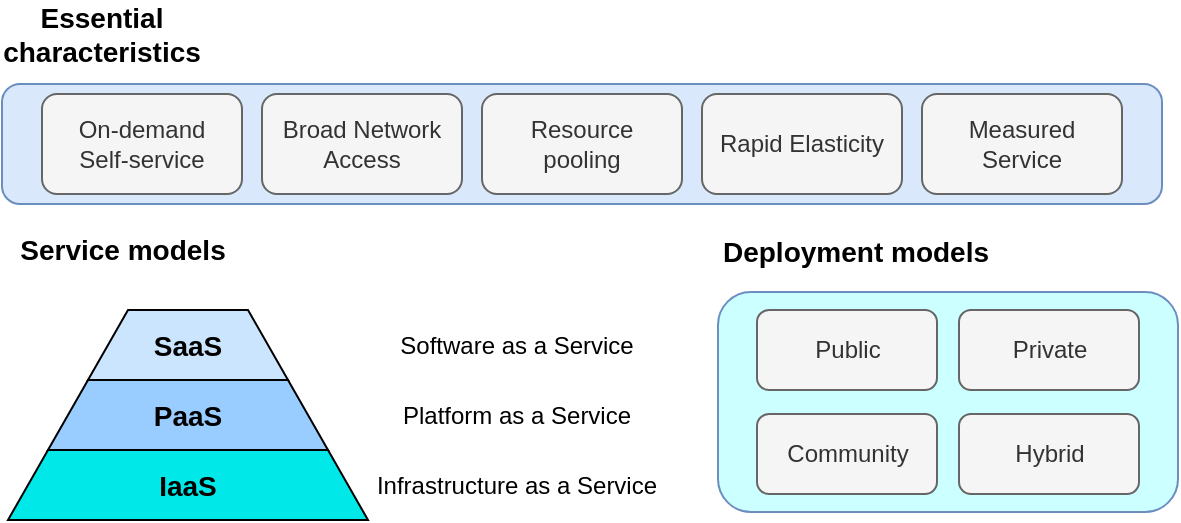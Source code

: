 <mxfile version="14.9.6" type="device"><diagram id="86a4lGv4-PRIBBiUTCOy" name="Page-1"><mxGraphModel dx="905" dy="805" grid="1" gridSize="10" guides="1" tooltips="1" connect="1" arrows="1" fold="1" page="1" pageScale="1" pageWidth="850" pageHeight="1100" math="0" shadow="0"><root><mxCell id="0"/><mxCell id="1" parent="0"/><mxCell id="7w0YfCD2nEYXLy5oAlxq-32" value="" style="rounded=1;whiteSpace=wrap;html=1;fontSize=12;strokeColor=#6c8ebf;fillColor=#CCFFFF;" vertex="1" parent="1"><mxGeometry x="485" y="171" width="230" height="110" as="geometry"/></mxCell><mxCell id="7w0YfCD2nEYXLy5oAlxq-24" value="" style="rounded=1;whiteSpace=wrap;html=1;fontSize=12;fillColor=#dae8fc;strokeColor=#6c8ebf;" vertex="1" parent="1"><mxGeometry x="127" y="67" width="580" height="60" as="geometry"/></mxCell><mxCell id="7w0YfCD2nEYXLy5oAlxq-1" value="Essential&lt;br style=&quot;font-size: 14px;&quot;&gt;characteristics" style="text;html=1;strokeColor=none;fillColor=none;align=center;verticalAlign=middle;whiteSpace=wrap;rounded=0;fontStyle=1;fontSize=14;" vertex="1" parent="1"><mxGeometry x="142" y="32" width="70" height="20" as="geometry"/></mxCell><mxCell id="7w0YfCD2nEYXLy5oAlxq-3" value="Broad Network&lt;br style=&quot;font-size: 12px;&quot;&gt;Access" style="rounded=1;whiteSpace=wrap;html=1;fontSize=12;fillColor=#f5f5f5;strokeColor=#666666;fontColor=#333333;" vertex="1" parent="1"><mxGeometry x="257" y="72" width="100" height="50" as="geometry"/></mxCell><mxCell id="7w0YfCD2nEYXLy5oAlxq-4" value="On-demand&lt;br style=&quot;font-size: 12px;&quot;&gt;Self-service" style="rounded=1;whiteSpace=wrap;html=1;fontSize=12;fillColor=#f5f5f5;strokeColor=#666666;fontColor=#333333;" vertex="1" parent="1"><mxGeometry x="147" y="72" width="100" height="50" as="geometry"/></mxCell><mxCell id="7w0YfCD2nEYXLy5oAlxq-5" value="Resource&lt;br style=&quot;font-size: 12px;&quot;&gt;pooling" style="rounded=1;whiteSpace=wrap;html=1;fontSize=12;fillColor=#f5f5f5;strokeColor=#666666;fontColor=#333333;" vertex="1" parent="1"><mxGeometry x="367" y="72" width="100" height="50" as="geometry"/></mxCell><mxCell id="7w0YfCD2nEYXLy5oAlxq-6" value="Rapid Elasticity" style="rounded=1;whiteSpace=wrap;html=1;fontSize=12;fillColor=#f5f5f5;strokeColor=#666666;fontColor=#333333;" vertex="1" parent="1"><mxGeometry x="477" y="72" width="100" height="50" as="geometry"/></mxCell><mxCell id="7w0YfCD2nEYXLy5oAlxq-7" value="Measured&lt;br&gt;Service" style="rounded=1;whiteSpace=wrap;html=1;fontSize=12;fillColor=#f5f5f5;strokeColor=#666666;fontColor=#333333;" vertex="1" parent="1"><mxGeometry x="587" y="72" width="100" height="50" as="geometry"/></mxCell><mxCell id="7w0YfCD2nEYXLy5oAlxq-9" value="Service models" style="text;html=1;strokeColor=none;fillColor=none;align=center;verticalAlign=middle;whiteSpace=wrap;rounded=0;fontStyle=1;fontSize=14;" vertex="1" parent="1"><mxGeometry x="135" y="140" width="105" height="20" as="geometry"/></mxCell><mxCell id="7w0YfCD2nEYXLy5oAlxq-12" value="&lt;b&gt;IaaS&lt;/b&gt;" style="shape=trapezoid;perimeter=trapezoidPerimeter;whiteSpace=wrap;html=1;fixedSize=1;fontSize=14;size=20;fillColor=#00E8E8;" vertex="1" parent="1"><mxGeometry x="130" y="250" width="180" height="35" as="geometry"/></mxCell><mxCell id="7w0YfCD2nEYXLy5oAlxq-11" value="Infrastructure as a Service" style="text;html=1;align=center;verticalAlign=middle;resizable=0;points=[];autosize=1;strokeColor=none;fontSize=12;" vertex="1" parent="1"><mxGeometry x="304" y="257.5" width="160" height="20" as="geometry"/></mxCell><mxCell id="7w0YfCD2nEYXLy5oAlxq-18" value="&lt;b&gt;PaaS&lt;/b&gt;" style="shape=trapezoid;perimeter=trapezoidPerimeter;whiteSpace=wrap;html=1;fixedSize=1;fontSize=14;size=20;fillColor=#99CCFF;" vertex="1" parent="1"><mxGeometry x="150" y="215" width="140" height="35" as="geometry"/></mxCell><mxCell id="7w0YfCD2nEYXLy5oAlxq-19" value="&lt;b&gt;SaaS&lt;/b&gt;" style="shape=trapezoid;perimeter=trapezoidPerimeter;whiteSpace=wrap;html=1;fixedSize=1;fontSize=14;size=20;fillColor=#CCE5FF;" vertex="1" parent="1"><mxGeometry x="170" y="180" width="100" height="35" as="geometry"/></mxCell><mxCell id="7w0YfCD2nEYXLy5oAlxq-20" value="Platform as a Service" style="text;html=1;align=center;verticalAlign=middle;resizable=0;points=[];autosize=1;strokeColor=none;fontSize=12;" vertex="1" parent="1"><mxGeometry x="319" y="222.5" width="130" height="20" as="geometry"/></mxCell><mxCell id="7w0YfCD2nEYXLy5oAlxq-21" value="Software as a Service" style="text;html=1;align=center;verticalAlign=middle;resizable=0;points=[];autosize=1;strokeColor=none;fontSize=12;" vertex="1" parent="1"><mxGeometry x="319" y="187.5" width="130" height="20" as="geometry"/></mxCell><mxCell id="7w0YfCD2nEYXLy5oAlxq-23" value="Deployment models" style="text;html=1;strokeColor=none;fillColor=none;align=center;verticalAlign=middle;whiteSpace=wrap;rounded=0;fontStyle=1;fontSize=14;" vertex="1" parent="1"><mxGeometry x="474" y="141" width="160" height="20" as="geometry"/></mxCell><mxCell id="7w0YfCD2nEYXLy5oAlxq-26" value="Public" style="rounded=1;whiteSpace=wrap;html=1;fontSize=12;fillColor=#f5f5f5;strokeColor=#666666;fontColor=#333333;" vertex="1" parent="1"><mxGeometry x="504.5" y="180" width="90" height="40" as="geometry"/></mxCell><mxCell id="7w0YfCD2nEYXLy5oAlxq-29" value="Private" style="rounded=1;whiteSpace=wrap;html=1;fontSize=12;fillColor=#f5f5f5;strokeColor=#666666;fontColor=#333333;" vertex="1" parent="1"><mxGeometry x="605.5" y="180" width="90" height="40" as="geometry"/></mxCell><mxCell id="7w0YfCD2nEYXLy5oAlxq-30" value="Community" style="rounded=1;whiteSpace=wrap;html=1;fontSize=12;fillColor=#f5f5f5;strokeColor=#666666;fontColor=#333333;" vertex="1" parent="1"><mxGeometry x="504.5" y="232" width="90" height="40" as="geometry"/></mxCell><mxCell id="7w0YfCD2nEYXLy5oAlxq-31" value="Hybrid" style="rounded=1;whiteSpace=wrap;html=1;fontSize=12;fillColor=#f5f5f5;strokeColor=#666666;fontColor=#333333;" vertex="1" parent="1"><mxGeometry x="605.5" y="232" width="90" height="40" as="geometry"/></mxCell></root></mxGraphModel></diagram></mxfile>
